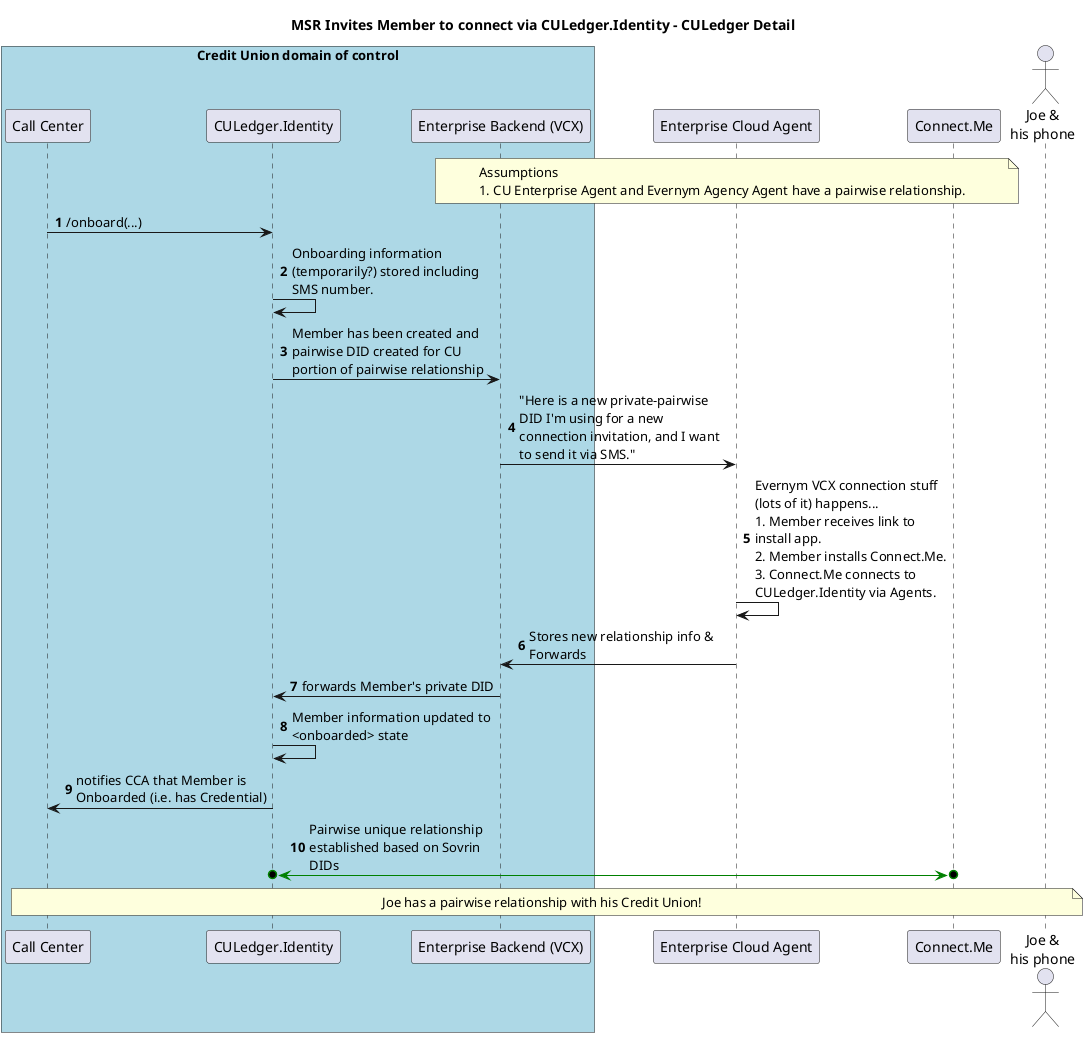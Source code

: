 @startuml
skinparam maxmessagesize 200
box "Credit Union domain of control" #lightblue
participant "Call Center" as cca
participant "CULedger.Identity" as cuid
participant "Enterprise Backend (VCX)" as cu
end box

participant "Enterprise Cloud Agent" as cuag
/'
database "Branch.io" as bra
box "Evernym Agency" #lightgreen
participant "Agency Agent" as agag
participant "Personal Cloud Agent" as conag
end box
'/

participant "Connect.Me" as con
actor "Joe &\nhis phone" as joe


title MSR Invites Member to connect via CULedger.Identity - CULedger Detail

note over cu, con
Assumptions
1. CU Enterprise Agent and Evernym Agency Agent have a pairwise relationship.
end note
autonumber
cca -> cuid: /onboard(...)
cuid -> cuid: Onboarding information (temporarily?) stored including SMS number.
cuid -> cu: Member has been created and pairwise DID created for CU portion of pairwise relationship
cu -> cuag: "Here is a new private-pairwise DID I'm using for a new connection invitation, and I want to send it via SMS."
/'

cuag -> cuag: Decides on new or existing endpoint for callback (when invite gets accepted, this is where the acceptor will go to find the invitation info) & generates a callback url
cuag -> agag: "Please store this callback url for a new connection invitation I want to send out, and pls give me a url to use in the invitation"


agag -> agag: Generates tokenized url
agag -> bra: Stores token and callback url from CU
bra -> agag: Returns success
agag -> cuag: Passes tokenized url
cuag -> joe: Sends SMS with tokenized url and other text "UFCU wants you to install this app to get your MyCUID!"
joe -> bra: Joe's phone clicks link which opens browser which navigates to branch.io, finds callbackurl
bra -> bra: Associates token with Joe's phone
bra -> joe: Redirects browser to appstore
joe -> con: Installs & launches app
group These are default api calls each first-time app launch triggers
con -> agag: App calls home and asks for new cloud agent for Joe
create conag
agag -> conag: Creates
conag <--> con: Pairwise connection established
con -> bra: On first launch, app asks "I am Joe's phone, do you have anything for me?"
end
bra -> con: Knows Joe's phone is associated with the token, so it passes callback url & token
con -> cuag: Hits callback url, says "here's my token, what do you have for me?"
cuag -> con: Passes unencrypted connection invitation information in json
note left of con
<color:blue>Invite json looks like this</color> {
    for_did: DID,
    for_verkey: VERKEY,
    eagent_key: EAGENT_KEY, #enterprise agent public key for this DID
    signature: SIG, # of the the above key signed by Organization
    conn_name: NAME, # of the Connection Issuer
    logo_url: LOGO, # Url of the Avatar Image
}
end note
con -> joe: Displays invitation from CU
joe -> con: Accepts invite
con -> con: Generates Joe' side of the pairwise relationship, stores both sides
par2
con -> conag: Joe is accepting CU invite, here is his pairwise acceptance details
else
conag -> cuag: \nStores new relationship info & Forwards
else
cuag -> cu: \nStores new relationship info & Forwards
end
'/
cuag -> cuag: Evernym VCX connection stuff (lots of it) happens...\n1. Member receives link to install app.\n2. Member installs Connect.Me.\n3. Connect.Me connects to CULedger.Identity via Agents.
cuag -> cu: Stores new relationship info & Forwards
cu -> cuid: forwards Member's private DID
cuid -> cuid: Member information updated to <onboarded> state
cuid -> cca: notifies CCA that Member is Onboarded (i.e. has Credential)

skinparam arrowsize 10
cuid o<-[#green]>o con: Pairwise unique relationship established based on Sovrin DIDs
note over cca, joe
Joe has a pairwise relationship with his Credit Union!
end note

@enduml